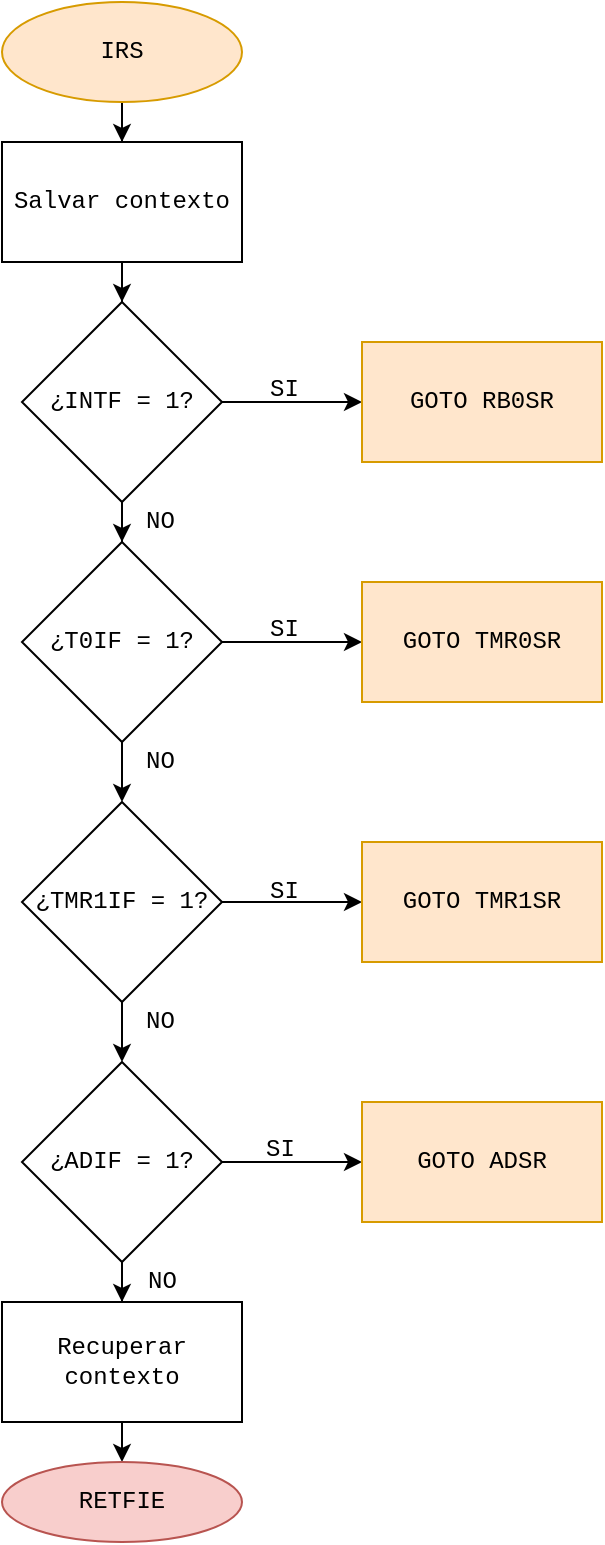 <mxfile version="10.7.6" type="device"><diagram id="P1vXCJYbUVMQXfpwV-lI" name="Page-1"><mxGraphModel dx="1394" dy="824" grid="1" gridSize="10" guides="1" tooltips="1" connect="1" arrows="1" fold="1" page="1" pageScale="1" pageWidth="2336" pageHeight="1654" math="0" shadow="0"><root><mxCell id="0"/><mxCell id="1" parent="0"/><mxCell id="6SNrrmZqZVJ6YYo8vu54-14" style="edgeStyle=orthogonalEdgeStyle;rounded=0;orthogonalLoop=1;jettySize=auto;html=1;fontFamily=Courier New;" parent="1" source="6SNrrmZqZVJ6YYo8vu54-1" target="6SNrrmZqZVJ6YYo8vu54-2" edge="1"><mxGeometry relative="1" as="geometry"/></mxCell><mxCell id="6SNrrmZqZVJ6YYo8vu54-1" value="IRS" style="ellipse;whiteSpace=wrap;html=1;fillColor=#ffe6cc;strokeColor=#d79b00;fontFamily=Courier New;" parent="1" vertex="1"><mxGeometry x="450" y="20" width="120" height="50" as="geometry"/></mxCell><mxCell id="6SNrrmZqZVJ6YYo8vu54-15" style="edgeStyle=orthogonalEdgeStyle;rounded=0;orthogonalLoop=1;jettySize=auto;html=1;entryX=0.5;entryY=0;entryDx=0;entryDy=0;fontFamily=Courier New;" parent="1" source="6SNrrmZqZVJ6YYo8vu54-2" target="6SNrrmZqZVJ6YYo8vu54-4" edge="1"><mxGeometry relative="1" as="geometry"/></mxCell><mxCell id="6SNrrmZqZVJ6YYo8vu54-2" value="Salvar contexto" style="rounded=0;whiteSpace=wrap;html=1;fontFamily=Courier New;" parent="1" vertex="1"><mxGeometry x="450" y="90" width="120" height="60" as="geometry"/></mxCell><mxCell id="6SNrrmZqZVJ6YYo8vu54-16" style="edgeStyle=orthogonalEdgeStyle;rounded=0;orthogonalLoop=1;jettySize=auto;html=1;entryX=0.5;entryY=0;entryDx=0;entryDy=0;fontFamily=Courier New;" parent="1" source="6SNrrmZqZVJ6YYo8vu54-4" target="6SNrrmZqZVJ6YYo8vu54-5" edge="1"><mxGeometry relative="1" as="geometry"/></mxCell><mxCell id="6SNrrmZqZVJ6YYo8vu54-20" style="edgeStyle=orthogonalEdgeStyle;rounded=0;orthogonalLoop=1;jettySize=auto;html=1;entryX=0;entryY=0.5;entryDx=0;entryDy=0;fontFamily=Courier New;" parent="1" source="6SNrrmZqZVJ6YYo8vu54-4" target="6SNrrmZqZVJ6YYo8vu54-10" edge="1"><mxGeometry relative="1" as="geometry"/></mxCell><mxCell id="6SNrrmZqZVJ6YYo8vu54-4" value="¿INTF = 1?" style="rhombus;whiteSpace=wrap;html=1;fontFamily=Courier New;" parent="1" vertex="1"><mxGeometry x="460" y="170" width="100" height="100" as="geometry"/></mxCell><mxCell id="6SNrrmZqZVJ6YYo8vu54-17" style="edgeStyle=orthogonalEdgeStyle;rounded=0;orthogonalLoop=1;jettySize=auto;html=1;entryX=0.5;entryY=0;entryDx=0;entryDy=0;fontFamily=Courier New;" parent="1" source="6SNrrmZqZVJ6YYo8vu54-5" target="6SNrrmZqZVJ6YYo8vu54-6" edge="1"><mxGeometry relative="1" as="geometry"/></mxCell><mxCell id="6SNrrmZqZVJ6YYo8vu54-21" style="edgeStyle=orthogonalEdgeStyle;rounded=0;orthogonalLoop=1;jettySize=auto;html=1;entryX=0;entryY=0.5;entryDx=0;entryDy=0;fontFamily=Courier New;" parent="1" source="6SNrrmZqZVJ6YYo8vu54-5" target="6SNrrmZqZVJ6YYo8vu54-11" edge="1"><mxGeometry relative="1" as="geometry"/></mxCell><mxCell id="6SNrrmZqZVJ6YYo8vu54-5" value="¿T0IF = 1?" style="rhombus;whiteSpace=wrap;html=1;fontFamily=Courier New;" parent="1" vertex="1"><mxGeometry x="460" y="290" width="100" height="100" as="geometry"/></mxCell><mxCell id="6SNrrmZqZVJ6YYo8vu54-18" style="edgeStyle=orthogonalEdgeStyle;rounded=0;orthogonalLoop=1;jettySize=auto;html=1;fontFamily=Courier New;" parent="1" source="6SNrrmZqZVJ6YYo8vu54-6" target="6SNrrmZqZVJ6YYo8vu54-7" edge="1"><mxGeometry relative="1" as="geometry"/></mxCell><mxCell id="6SNrrmZqZVJ6YYo8vu54-22" style="edgeStyle=orthogonalEdgeStyle;rounded=0;orthogonalLoop=1;jettySize=auto;html=1;entryX=0;entryY=0.5;entryDx=0;entryDy=0;fontFamily=Courier New;" parent="1" source="6SNrrmZqZVJ6YYo8vu54-6" target="6SNrrmZqZVJ6YYo8vu54-12" edge="1"><mxGeometry relative="1" as="geometry"/></mxCell><mxCell id="6SNrrmZqZVJ6YYo8vu54-6" value="¿TMR1IF = 1?" style="rhombus;whiteSpace=wrap;html=1;fontFamily=Courier New;" parent="1" vertex="1"><mxGeometry x="460" y="420" width="100" height="100" as="geometry"/></mxCell><mxCell id="6SNrrmZqZVJ6YYo8vu54-19" style="edgeStyle=orthogonalEdgeStyle;rounded=0;orthogonalLoop=1;jettySize=auto;html=1;entryX=0.5;entryY=0;entryDx=0;entryDy=0;fontFamily=Courier New;" parent="1" source="6SNrrmZqZVJ6YYo8vu54-7" target="6SNrrmZqZVJ6YYo8vu54-8" edge="1"><mxGeometry relative="1" as="geometry"/></mxCell><mxCell id="6SNrrmZqZVJ6YYo8vu54-23" style="edgeStyle=orthogonalEdgeStyle;rounded=0;orthogonalLoop=1;jettySize=auto;html=1;entryX=0;entryY=0.5;entryDx=0;entryDy=0;fontFamily=Courier New;" parent="1" source="6SNrrmZqZVJ6YYo8vu54-7" target="6SNrrmZqZVJ6YYo8vu54-13" edge="1"><mxGeometry relative="1" as="geometry"/></mxCell><mxCell id="6SNrrmZqZVJ6YYo8vu54-7" value="¿ADIF = 1?" style="rhombus;whiteSpace=wrap;html=1;fontFamily=Courier New;" parent="1" vertex="1"><mxGeometry x="460" y="550" width="100" height="100" as="geometry"/></mxCell><mxCell id="6SNrrmZqZVJ6YYo8vu54-24" style="edgeStyle=orthogonalEdgeStyle;rounded=0;orthogonalLoop=1;jettySize=auto;html=1;entryX=0.5;entryY=0;entryDx=0;entryDy=0;fontFamily=Courier New;" parent="1" source="6SNrrmZqZVJ6YYo8vu54-8" edge="1"><mxGeometry relative="1" as="geometry"><mxPoint x="510" y="750" as="targetPoint"/></mxGeometry></mxCell><mxCell id="6SNrrmZqZVJ6YYo8vu54-8" value="Recuperar contexto" style="rounded=0;whiteSpace=wrap;html=1;fontFamily=Courier New;" parent="1" vertex="1"><mxGeometry x="450" y="670" width="120" height="60" as="geometry"/></mxCell><mxCell id="6SNrrmZqZVJ6YYo8vu54-10" value="GOTO RB0SR" style="rounded=0;whiteSpace=wrap;html=1;fontFamily=Courier New;fillColor=#ffe6cc;strokeColor=#d79b00;" parent="1" vertex="1"><mxGeometry x="630" y="190" width="120" height="60" as="geometry"/></mxCell><mxCell id="6SNrrmZqZVJ6YYo8vu54-11" value="GOTO TMR0SR" style="rounded=0;whiteSpace=wrap;html=1;fontFamily=Courier New;fillColor=#ffe6cc;strokeColor=#d79b00;" parent="1" vertex="1"><mxGeometry x="630" y="310" width="120" height="60" as="geometry"/></mxCell><mxCell id="6SNrrmZqZVJ6YYo8vu54-12" value="GOTO TMR1SR" style="rounded=0;whiteSpace=wrap;html=1;fontFamily=Courier New;fillColor=#ffe6cc;strokeColor=#d79b00;" parent="1" vertex="1"><mxGeometry x="630" y="440" width="120" height="60" as="geometry"/></mxCell><mxCell id="6SNrrmZqZVJ6YYo8vu54-13" value="GOTO ADSR" style="rounded=0;whiteSpace=wrap;html=1;fontFamily=Courier New;fillColor=#ffe6cc;strokeColor=#d79b00;" parent="1" vertex="1"><mxGeometry x="630" y="570" width="120" height="60" as="geometry"/></mxCell><mxCell id="x8ZUJf8zVtOBiz4BZrzT-1" value="RETFIE" style="ellipse;whiteSpace=wrap;html=1;fillColor=#f8cecc;strokeColor=#b85450;fontFamily=Courier New;" parent="1" vertex="1"><mxGeometry x="450" y="750" width="120" height="40" as="geometry"/></mxCell><mxCell id="t1EamILEOFh1fdH57Fn2-1" value="SI" style="text;html=1;resizable=0;points=[];autosize=1;align=left;verticalAlign=top;spacingTop=-4;fontFamily=Courier New;" vertex="1" parent="1"><mxGeometry x="582" y="204" width="30" height="20" as="geometry"/></mxCell><mxCell id="t1EamILEOFh1fdH57Fn2-2" value="SI" style="text;html=1;resizable=0;points=[];autosize=1;align=left;verticalAlign=top;spacingTop=-4;fontFamily=Courier New;" vertex="1" parent="1"><mxGeometry x="582" y="324" width="30" height="20" as="geometry"/></mxCell><mxCell id="t1EamILEOFh1fdH57Fn2-3" value="SI" style="text;html=1;resizable=0;points=[];autosize=1;align=left;verticalAlign=top;spacingTop=-4;fontFamily=Courier New;" vertex="1" parent="1"><mxGeometry x="582" y="455" width="30" height="20" as="geometry"/></mxCell><mxCell id="t1EamILEOFh1fdH57Fn2-4" value="SI" style="text;html=1;resizable=0;points=[];autosize=1;align=left;verticalAlign=top;spacingTop=-4;fontFamily=Courier New;" vertex="1" parent="1"><mxGeometry x="580" y="584" width="30" height="20" as="geometry"/></mxCell><mxCell id="t1EamILEOFh1fdH57Fn2-5" value="NO" style="text;html=1;resizable=0;points=[];autosize=1;align=left;verticalAlign=top;spacingTop=-4;fontFamily=Courier New;" vertex="1" parent="1"><mxGeometry x="520" y="270" width="30" height="20" as="geometry"/></mxCell><mxCell id="t1EamILEOFh1fdH57Fn2-6" value="NO" style="text;html=1;resizable=0;points=[];autosize=1;align=left;verticalAlign=top;spacingTop=-4;fontFamily=Courier New;" vertex="1" parent="1"><mxGeometry x="520" y="390" width="30" height="20" as="geometry"/></mxCell><mxCell id="t1EamILEOFh1fdH57Fn2-7" value="NO" style="text;html=1;resizable=0;points=[];autosize=1;align=left;verticalAlign=top;spacingTop=-4;fontFamily=Courier New;" vertex="1" parent="1"><mxGeometry x="520" y="520" width="30" height="20" as="geometry"/></mxCell><mxCell id="t1EamILEOFh1fdH57Fn2-8" value="NO" style="text;html=1;resizable=0;points=[];autosize=1;align=left;verticalAlign=top;spacingTop=-4;fontFamily=Courier New;" vertex="1" parent="1"><mxGeometry x="521" y="650" width="30" height="20" as="geometry"/></mxCell></root></mxGraphModel></diagram></mxfile>